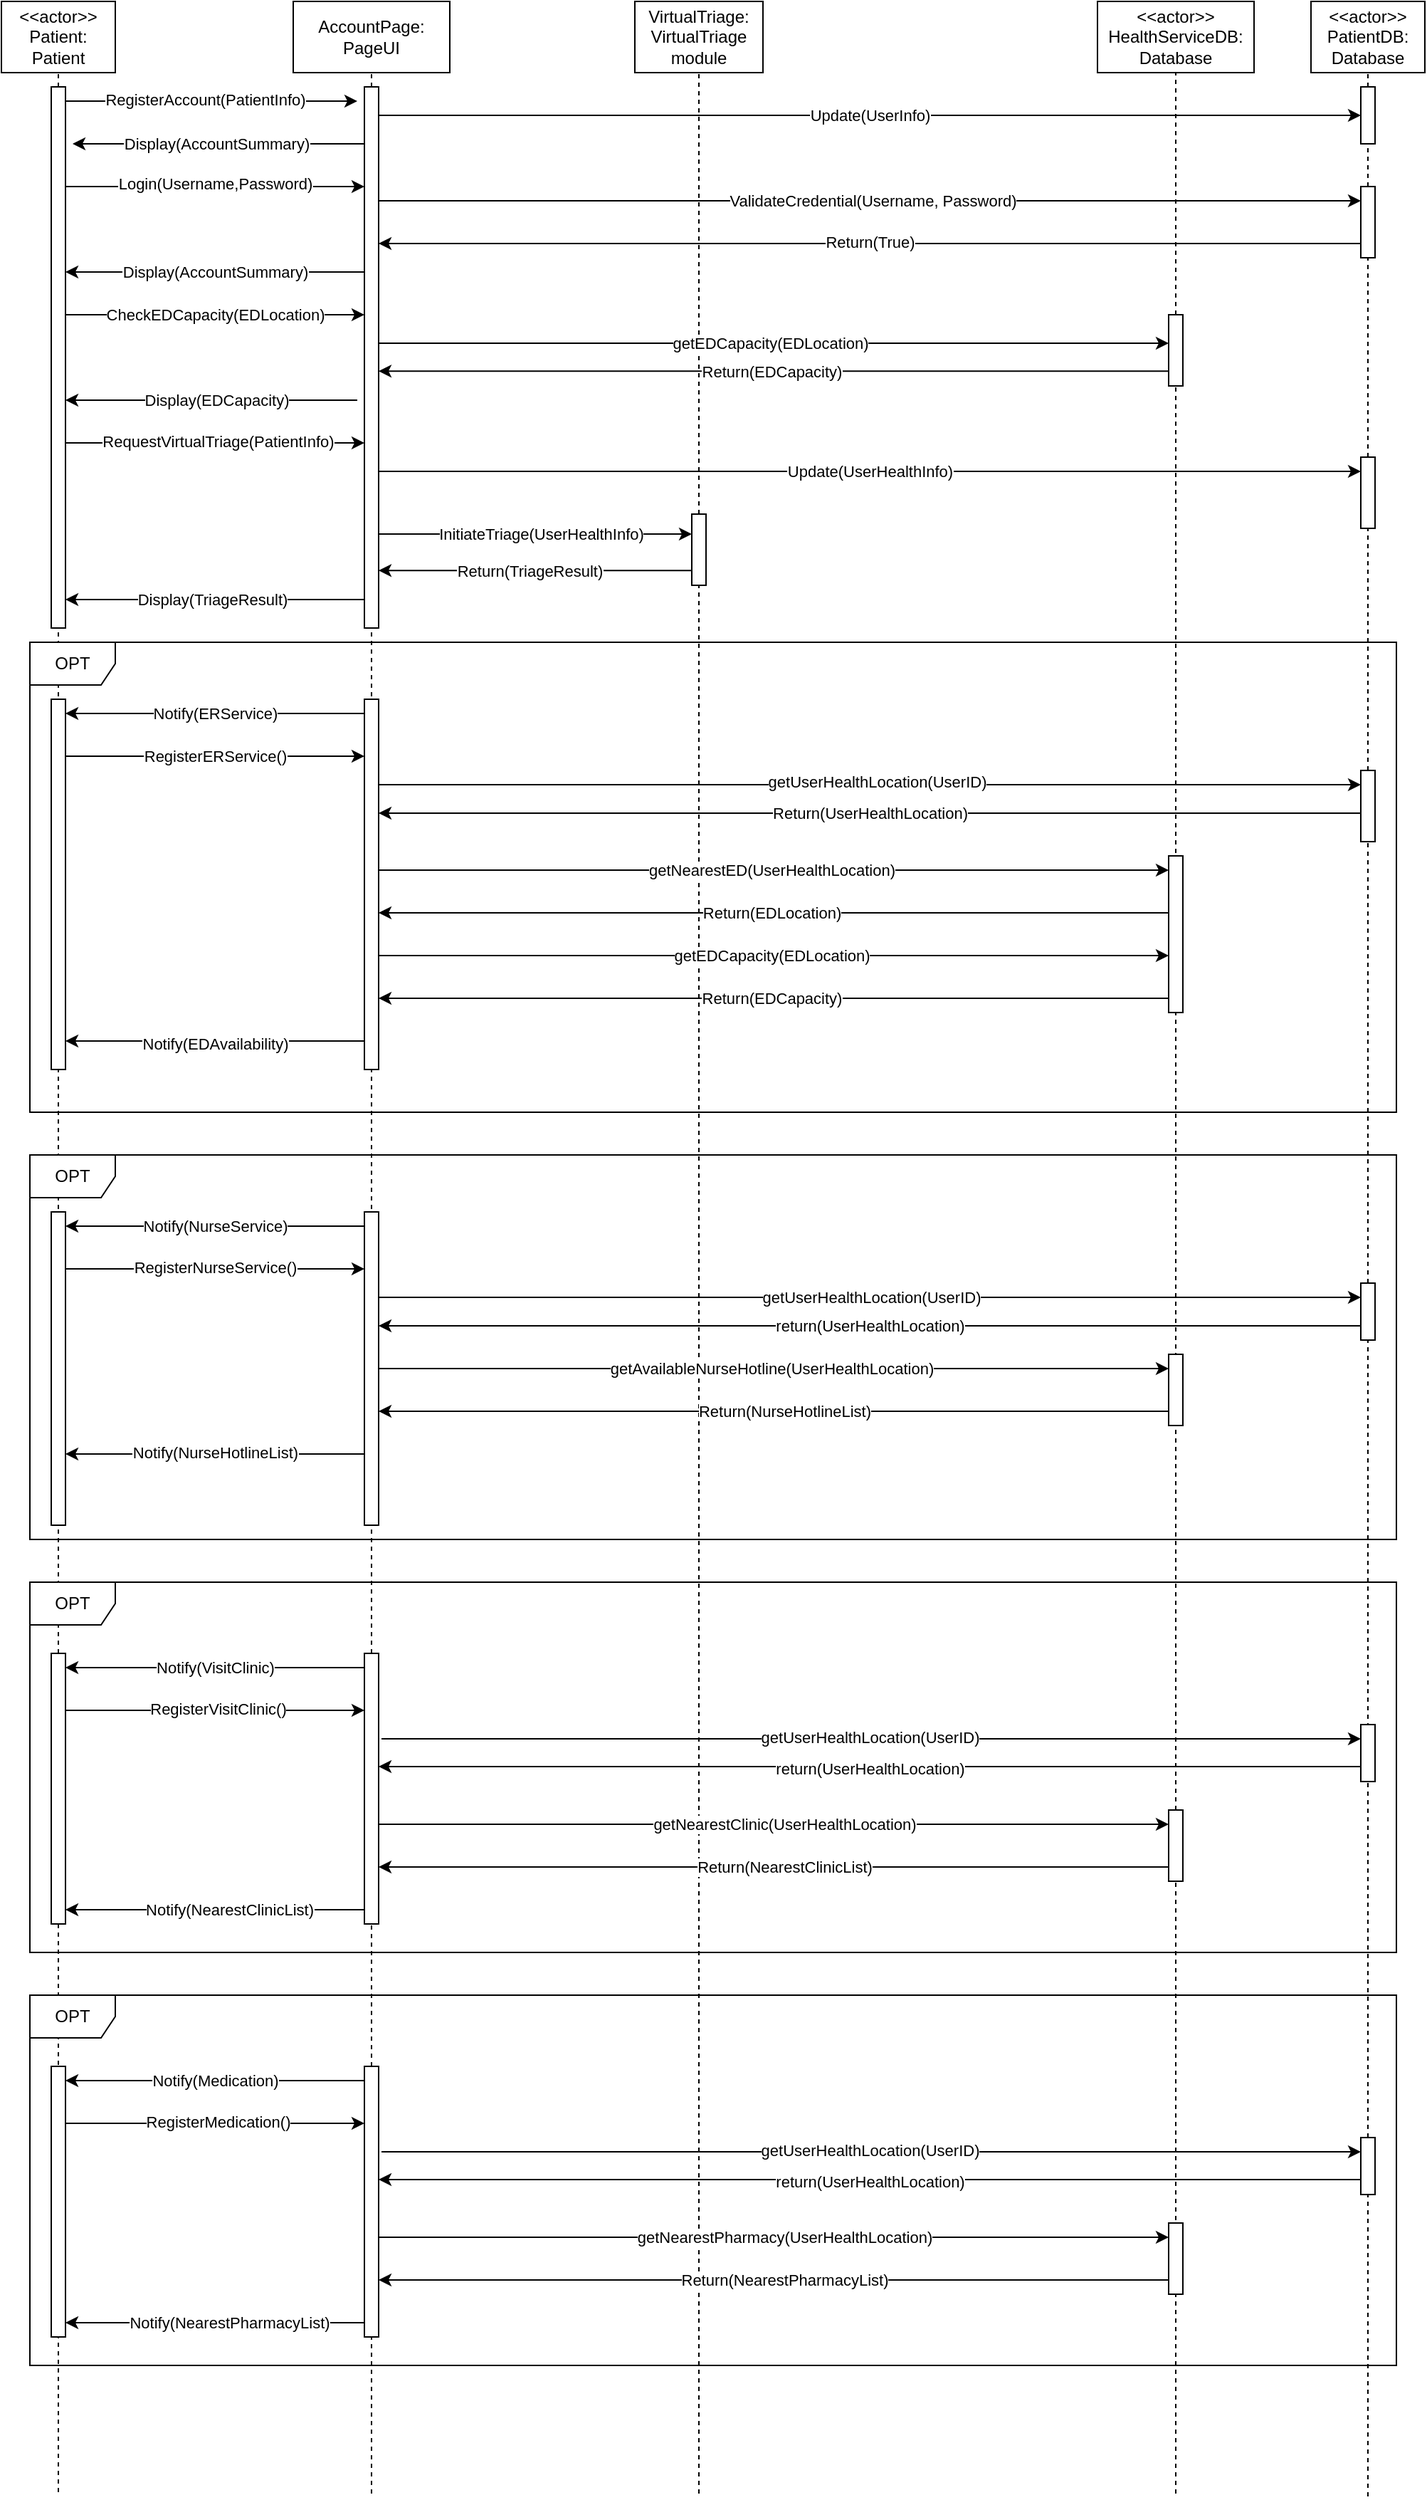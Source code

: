 <mxfile version="22.0.4" type="github">
  <diagram name="Page-1" id="T9B23MiwFJrCK6j_H8M_">
    <mxGraphModel dx="1149" dy="628" grid="1" gridSize="10" guides="1" tooltips="1" connect="1" arrows="1" fold="1" page="1" pageScale="1" pageWidth="1100" pageHeight="850" math="0" shadow="0">
      <root>
        <mxCell id="0" />
        <mxCell id="1" parent="0" />
        <mxCell id="HbIsc1eeLQmC7S-vZHrp-12" value="&amp;lt;&amp;lt;actor&amp;gt;&amp;gt; Patient:&lt;br&gt;Patient" style="rounded=0;whiteSpace=wrap;html=1;" parent="1" vertex="1">
          <mxGeometry x="20" y="50" width="80" height="50" as="geometry" />
        </mxCell>
        <mxCell id="HbIsc1eeLQmC7S-vZHrp-13" value="" style="endArrow=none;dashed=1;html=1;rounded=0;entryX=0.5;entryY=1;entryDx=0;entryDy=0;" parent="1" source="HbIsc1eeLQmC7S-vZHrp-16" target="HbIsc1eeLQmC7S-vZHrp-12" edge="1">
          <mxGeometry width="50" height="50" relative="1" as="geometry">
            <mxPoint x="59.58" y="900" as="sourcePoint" />
            <mxPoint x="60" y="90" as="targetPoint" />
          </mxGeometry>
        </mxCell>
        <mxCell id="HbIsc1eeLQmC7S-vZHrp-14" value="AccountPage:&lt;br&gt;PageUI" style="rounded=0;whiteSpace=wrap;html=1;" parent="1" vertex="1">
          <mxGeometry x="225" y="50" width="110" height="50" as="geometry" />
        </mxCell>
        <mxCell id="HbIsc1eeLQmC7S-vZHrp-15" value="" style="endArrow=none;dashed=1;html=1;rounded=0;entryX=0.5;entryY=1;entryDx=0;entryDy=0;" parent="1" source="HbIsc1eeLQmC7S-vZHrp-21" edge="1">
          <mxGeometry width="50" height="50" relative="1" as="geometry">
            <mxPoint x="280" y="801.667" as="sourcePoint" />
            <mxPoint x="280" y="100" as="targetPoint" />
          </mxGeometry>
        </mxCell>
        <mxCell id="HbIsc1eeLQmC7S-vZHrp-22" value="" style="endArrow=none;dashed=1;html=1;rounded=0;entryX=0.5;entryY=1;entryDx=0;entryDy=0;" parent="1" target="HbIsc1eeLQmC7S-vZHrp-21" edge="1">
          <mxGeometry width="50" height="50" relative="1" as="geometry">
            <mxPoint x="280" y="1240" as="sourcePoint" />
            <mxPoint x="280" y="100" as="targetPoint" />
          </mxGeometry>
        </mxCell>
        <mxCell id="HbIsc1eeLQmC7S-vZHrp-21" value="" style="html=1;points=[[0,0,0,0,5],[0,1,0,0,-5],[1,0,0,0,5],[1,1,0,0,-5]];perimeter=orthogonalPerimeter;outlineConnect=0;targetShapes=umlLifeline;portConstraint=eastwest;newEdgeStyle={&quot;curved&quot;:0,&quot;rounded&quot;:0};" parent="1" vertex="1">
          <mxGeometry x="275" y="110" width="10" height="380" as="geometry" />
        </mxCell>
        <mxCell id="HbIsc1eeLQmC7S-vZHrp-29" value="&amp;lt;&amp;lt;actor&amp;gt;&amp;gt;&lt;br&gt;PatientDB:&lt;br&gt;Database" style="rounded=0;whiteSpace=wrap;html=1;" parent="1" vertex="1">
          <mxGeometry x="940" y="50" width="80" height="50" as="geometry" />
        </mxCell>
        <mxCell id="HbIsc1eeLQmC7S-vZHrp-30" value="" style="endArrow=none;dashed=1;html=1;rounded=0;entryX=0.5;entryY=1;entryDx=0;entryDy=0;" parent="1" source="HbIsc1eeLQmC7S-vZHrp-32" target="HbIsc1eeLQmC7S-vZHrp-29" edge="1">
          <mxGeometry width="50" height="50" relative="1" as="geometry">
            <mxPoint x="980" y="824.167" as="sourcePoint" />
            <mxPoint x="980" y="150" as="targetPoint" />
          </mxGeometry>
        </mxCell>
        <mxCell id="HbIsc1eeLQmC7S-vZHrp-33" value="" style="endArrow=none;dashed=1;html=1;rounded=0;entryX=0.5;entryY=1;entryDx=0;entryDy=0;" parent="1" source="HbIsc1eeLQmC7S-vZHrp-59" target="HbIsc1eeLQmC7S-vZHrp-32" edge="1">
          <mxGeometry width="50" height="50" relative="1" as="geometry">
            <mxPoint x="980" y="824.167" as="sourcePoint" />
            <mxPoint x="980" y="100" as="targetPoint" />
          </mxGeometry>
        </mxCell>
        <mxCell id="HbIsc1eeLQmC7S-vZHrp-32" value="" style="html=1;points=[[0,0,0,0,5],[0,1,0,0,-5],[1,0,0,0,5],[1,1,0,0,-5]];perimeter=orthogonalPerimeter;outlineConnect=0;targetShapes=umlLifeline;portConstraint=eastwest;newEdgeStyle={&quot;curved&quot;:0,&quot;rounded&quot;:0};" parent="1" vertex="1">
          <mxGeometry x="975" y="110" width="10" height="40" as="geometry" />
        </mxCell>
        <mxCell id="HbIsc1eeLQmC7S-vZHrp-36" value="VirtualTriage:&lt;br&gt;VirtualTriage&lt;br&gt;module" style="rounded=0;whiteSpace=wrap;html=1;" parent="1" vertex="1">
          <mxGeometry x="465" y="50" width="90" height="50" as="geometry" />
        </mxCell>
        <mxCell id="HbIsc1eeLQmC7S-vZHrp-37" value="" style="endArrow=none;dashed=1;html=1;rounded=0;entryX=0.5;entryY=1;entryDx=0;entryDy=0;" parent="1" source="HbIsc1eeLQmC7S-vZHrp-95" target="HbIsc1eeLQmC7S-vZHrp-36" edge="1">
          <mxGeometry width="50" height="50" relative="1" as="geometry">
            <mxPoint x="510" y="801.667" as="sourcePoint" />
            <mxPoint x="639.58" y="100" as="targetPoint" />
          </mxGeometry>
        </mxCell>
        <mxCell id="HbIsc1eeLQmC7S-vZHrp-48" value="" style="endArrow=classic;html=1;rounded=0;" parent="1" edge="1">
          <mxGeometry width="50" height="50" relative="1" as="geometry">
            <mxPoint x="65" y="120" as="sourcePoint" />
            <mxPoint x="270" y="120" as="targetPoint" />
          </mxGeometry>
        </mxCell>
        <mxCell id="HbIsc1eeLQmC7S-vZHrp-50" value="RegisterAccount(PatientInfo)" style="edgeLabel;html=1;align=center;verticalAlign=middle;resizable=0;points=[];" parent="HbIsc1eeLQmC7S-vZHrp-48" connectable="0" vertex="1">
          <mxGeometry x="-0.043" y="1" relative="1" as="geometry">
            <mxPoint as="offset" />
          </mxGeometry>
        </mxCell>
        <mxCell id="HbIsc1eeLQmC7S-vZHrp-51" value="" style="endArrow=classic;html=1;rounded=0;" parent="1" target="HbIsc1eeLQmC7S-vZHrp-32" edge="1">
          <mxGeometry width="50" height="50" relative="1" as="geometry">
            <mxPoint x="285" y="130" as="sourcePoint" />
            <mxPoint x="970" y="130" as="targetPoint" />
          </mxGeometry>
        </mxCell>
        <mxCell id="HbIsc1eeLQmC7S-vZHrp-53" value="Update(UserInfo)" style="edgeLabel;html=1;align=center;verticalAlign=middle;resizable=0;points=[];" parent="HbIsc1eeLQmC7S-vZHrp-51" connectable="0" vertex="1">
          <mxGeometry x="-0.172" y="2" relative="1" as="geometry">
            <mxPoint x="59" y="2" as="offset" />
          </mxGeometry>
        </mxCell>
        <mxCell id="HbIsc1eeLQmC7S-vZHrp-54" value="" style="endArrow=classic;html=1;rounded=0;" parent="1" edge="1">
          <mxGeometry width="50" height="50" relative="1" as="geometry">
            <mxPoint x="275" y="150" as="sourcePoint" />
            <mxPoint x="70" y="150" as="targetPoint" />
          </mxGeometry>
        </mxCell>
        <mxCell id="HbIsc1eeLQmC7S-vZHrp-55" value="Display(AccountSummary)" style="edgeLabel;html=1;align=center;verticalAlign=middle;resizable=0;points=[];" parent="HbIsc1eeLQmC7S-vZHrp-54" connectable="0" vertex="1">
          <mxGeometry x="0.322" y="-3" relative="1" as="geometry">
            <mxPoint x="31" y="3" as="offset" />
          </mxGeometry>
        </mxCell>
        <mxCell id="HbIsc1eeLQmC7S-vZHrp-56" value="" style="endArrow=classic;html=1;rounded=0;" parent="1" source="HbIsc1eeLQmC7S-vZHrp-16" edge="1">
          <mxGeometry width="50" height="50" relative="1" as="geometry">
            <mxPoint x="70" y="180" as="sourcePoint" />
            <mxPoint x="275" y="180" as="targetPoint" />
          </mxGeometry>
        </mxCell>
        <mxCell id="HbIsc1eeLQmC7S-vZHrp-57" value="Login(Username,Password)" style="edgeLabel;html=1;align=center;verticalAlign=middle;resizable=0;points=[];" parent="HbIsc1eeLQmC7S-vZHrp-56" connectable="0" vertex="1">
          <mxGeometry x="-0.213" y="3" relative="1" as="geometry">
            <mxPoint x="22" y="1" as="offset" />
          </mxGeometry>
        </mxCell>
        <mxCell id="HbIsc1eeLQmC7S-vZHrp-58" value="" style="endArrow=classic;html=1;rounded=0;" parent="1" target="HbIsc1eeLQmC7S-vZHrp-59" edge="1">
          <mxGeometry width="50" height="50" relative="1" as="geometry">
            <mxPoint x="285" y="190" as="sourcePoint" />
            <mxPoint x="970" y="190" as="targetPoint" />
          </mxGeometry>
        </mxCell>
        <mxCell id="HbIsc1eeLQmC7S-vZHrp-61" value="ValidateCredential(Username, Password)" style="edgeLabel;html=1;align=center;verticalAlign=middle;resizable=0;points=[];" parent="HbIsc1eeLQmC7S-vZHrp-58" connectable="0" vertex="1">
          <mxGeometry x="-0.277" relative="1" as="geometry">
            <mxPoint x="97" as="offset" />
          </mxGeometry>
        </mxCell>
        <mxCell id="HbIsc1eeLQmC7S-vZHrp-60" value="" style="endArrow=none;dashed=1;html=1;rounded=0;entryX=0.5;entryY=1;entryDx=0;entryDy=0;" parent="1" source="HbIsc1eeLQmC7S-vZHrp-86" target="HbIsc1eeLQmC7S-vZHrp-59" edge="1">
          <mxGeometry width="50" height="50" relative="1" as="geometry">
            <mxPoint x="980" y="824.167" as="sourcePoint" />
            <mxPoint x="980" y="150" as="targetPoint" />
          </mxGeometry>
        </mxCell>
        <mxCell id="HbIsc1eeLQmC7S-vZHrp-59" value="" style="html=1;points=[[0,0,0,0,5],[0,1,0,0,-5],[1,0,0,0,5],[1,1,0,0,-5]];perimeter=orthogonalPerimeter;outlineConnect=0;targetShapes=umlLifeline;portConstraint=eastwest;newEdgeStyle={&quot;curved&quot;:0,&quot;rounded&quot;:0};" parent="1" vertex="1">
          <mxGeometry x="975" y="180" width="10" height="50" as="geometry" />
        </mxCell>
        <mxCell id="HbIsc1eeLQmC7S-vZHrp-62" value="" style="endArrow=classic;html=1;rounded=0;" parent="1" source="HbIsc1eeLQmC7S-vZHrp-59" edge="1">
          <mxGeometry width="50" height="50" relative="1" as="geometry">
            <mxPoint x="965" y="220" as="sourcePoint" />
            <mxPoint x="285" y="220" as="targetPoint" />
          </mxGeometry>
        </mxCell>
        <mxCell id="HbIsc1eeLQmC7S-vZHrp-63" value="Return(True)" style="edgeLabel;html=1;align=center;verticalAlign=middle;resizable=0;points=[];" parent="HbIsc1eeLQmC7S-vZHrp-62" connectable="0" vertex="1">
          <mxGeometry x="0.384" y="-1" relative="1" as="geometry">
            <mxPoint x="132" as="offset" />
          </mxGeometry>
        </mxCell>
        <mxCell id="HbIsc1eeLQmC7S-vZHrp-64" value="" style="endArrow=classic;html=1;rounded=0;" parent="1" target="HbIsc1eeLQmC7S-vZHrp-16" edge="1">
          <mxGeometry width="50" height="50" relative="1" as="geometry">
            <mxPoint x="275" y="240" as="sourcePoint" />
            <mxPoint x="70" y="240" as="targetPoint" />
          </mxGeometry>
        </mxCell>
        <mxCell id="HbIsc1eeLQmC7S-vZHrp-65" value="Display(AccountSummary)" style="edgeLabel;html=1;align=center;verticalAlign=middle;resizable=0;points=[];" parent="HbIsc1eeLQmC7S-vZHrp-64" connectable="0" vertex="1">
          <mxGeometry x="0.127" y="1" relative="1" as="geometry">
            <mxPoint x="13" y="-1" as="offset" />
          </mxGeometry>
        </mxCell>
        <mxCell id="HbIsc1eeLQmC7S-vZHrp-66" value="&amp;lt;&amp;lt;actor&amp;gt;&amp;gt;&lt;br&gt;HealthServiceDB:&lt;br&gt;Database" style="rounded=0;whiteSpace=wrap;html=1;" parent="1" vertex="1">
          <mxGeometry x="790" y="50" width="110" height="50" as="geometry" />
        </mxCell>
        <mxCell id="HbIsc1eeLQmC7S-vZHrp-67" value="" style="endArrow=none;dashed=1;html=1;rounded=0;" parent="1" source="HbIsc1eeLQmC7S-vZHrp-71" target="HbIsc1eeLQmC7S-vZHrp-66" edge="1">
          <mxGeometry width="50" height="50" relative="1" as="geometry">
            <mxPoint x="845" y="810" as="sourcePoint" />
            <mxPoint x="880" y="150" as="targetPoint" />
          </mxGeometry>
        </mxCell>
        <mxCell id="HbIsc1eeLQmC7S-vZHrp-68" value="" style="endArrow=classic;html=1;rounded=0;" parent="1" source="HbIsc1eeLQmC7S-vZHrp-16" edge="1">
          <mxGeometry width="50" height="50" relative="1" as="geometry">
            <mxPoint x="80" y="270" as="sourcePoint" />
            <mxPoint x="275" y="270" as="targetPoint" />
          </mxGeometry>
        </mxCell>
        <mxCell id="HbIsc1eeLQmC7S-vZHrp-70" value="CheckEDCapacity(EDLocation)" style="edgeLabel;html=1;align=center;verticalAlign=middle;resizable=0;points=[];" parent="HbIsc1eeLQmC7S-vZHrp-68" connectable="0" vertex="1">
          <mxGeometry x="-0.322" y="1" relative="1" as="geometry">
            <mxPoint x="34" y="1" as="offset" />
          </mxGeometry>
        </mxCell>
        <mxCell id="HbIsc1eeLQmC7S-vZHrp-73" value="" style="endArrow=none;dashed=1;html=1;rounded=0;" parent="1" target="HbIsc1eeLQmC7S-vZHrp-71" edge="1">
          <mxGeometry width="50" height="50" relative="1" as="geometry">
            <mxPoint x="845" y="1800" as="sourcePoint" />
            <mxPoint x="845" y="100" as="targetPoint" />
            <Array as="points">
              <mxPoint x="845" y="370" />
            </Array>
          </mxGeometry>
        </mxCell>
        <mxCell id="HbIsc1eeLQmC7S-vZHrp-71" value="" style="html=1;points=[[0,0,0,0,5],[0,1,0,0,-5],[1,0,0,0,5],[1,1,0,0,-5]];perimeter=orthogonalPerimeter;outlineConnect=0;targetShapes=umlLifeline;portConstraint=eastwest;newEdgeStyle={&quot;curved&quot;:0,&quot;rounded&quot;:0};" parent="1" vertex="1">
          <mxGeometry x="840" y="270" width="10" height="50" as="geometry" />
        </mxCell>
        <mxCell id="HbIsc1eeLQmC7S-vZHrp-74" value="" style="endArrow=classic;html=1;rounded=0;" parent="1" target="HbIsc1eeLQmC7S-vZHrp-71" edge="1">
          <mxGeometry width="50" height="50" relative="1" as="geometry">
            <mxPoint x="285" y="290" as="sourcePoint" />
            <mxPoint x="355" y="290" as="targetPoint" />
          </mxGeometry>
        </mxCell>
        <mxCell id="HbIsc1eeLQmC7S-vZHrp-75" value="getEDCapacity(EDLocation)" style="edgeLabel;html=1;align=center;verticalAlign=middle;resizable=0;points=[];" parent="HbIsc1eeLQmC7S-vZHrp-74" connectable="0" vertex="1">
          <mxGeometry x="-0.194" y="3" relative="1" as="geometry">
            <mxPoint x="51" y="3" as="offset" />
          </mxGeometry>
        </mxCell>
        <mxCell id="HbIsc1eeLQmC7S-vZHrp-77" value="" style="endArrow=classic;html=1;rounded=0;" parent="1" edge="1">
          <mxGeometry width="50" height="50" relative="1" as="geometry">
            <mxPoint x="840" y="309.58" as="sourcePoint" />
            <mxPoint x="285" y="309.58" as="targetPoint" />
          </mxGeometry>
        </mxCell>
        <mxCell id="HbIsc1eeLQmC7S-vZHrp-78" value="Return(EDCapacity)" style="edgeLabel;html=1;align=center;verticalAlign=middle;resizable=0;points=[];" parent="HbIsc1eeLQmC7S-vZHrp-77" connectable="0" vertex="1">
          <mxGeometry x="0.35" y="-3" relative="1" as="geometry">
            <mxPoint x="95" y="3" as="offset" />
          </mxGeometry>
        </mxCell>
        <mxCell id="HbIsc1eeLQmC7S-vZHrp-79" value="" style="endArrow=classic;html=1;rounded=0;" parent="1" edge="1">
          <mxGeometry width="50" height="50" relative="1" as="geometry">
            <mxPoint x="270" y="330" as="sourcePoint" />
            <mxPoint x="65" y="330" as="targetPoint" />
          </mxGeometry>
        </mxCell>
        <mxCell id="HbIsc1eeLQmC7S-vZHrp-80" value="Display(EDCapacity)" style="edgeLabel;html=1;align=center;verticalAlign=middle;resizable=0;points=[];" parent="HbIsc1eeLQmC7S-vZHrp-79" connectable="0" vertex="1">
          <mxGeometry x="0.184" y="-2" relative="1" as="geometry">
            <mxPoint x="22" y="2" as="offset" />
          </mxGeometry>
        </mxCell>
        <mxCell id="HbIsc1eeLQmC7S-vZHrp-81" value="" style="endArrow=none;dashed=1;html=1;rounded=0;entryX=0.5;entryY=1;entryDx=0;entryDy=0;" parent="1" source="sh2h3mMdBESm6vbJgLIi-78" target="HbIsc1eeLQmC7S-vZHrp-16" edge="1">
          <mxGeometry width="50" height="50" relative="1" as="geometry">
            <mxPoint x="60" y="1160" as="sourcePoint" />
            <mxPoint x="60" y="100" as="targetPoint" />
          </mxGeometry>
        </mxCell>
        <mxCell id="HbIsc1eeLQmC7S-vZHrp-16" value="" style="html=1;points=[[0,0,0,0,5],[0,1,0,0,-5],[1,0,0,0,5],[1,1,0,0,-5]];perimeter=orthogonalPerimeter;outlineConnect=0;targetShapes=umlLifeline;portConstraint=eastwest;newEdgeStyle={&quot;curved&quot;:0,&quot;rounded&quot;:0};" parent="1" vertex="1">
          <mxGeometry x="55" y="110" width="10" height="380" as="geometry" />
        </mxCell>
        <mxCell id="HbIsc1eeLQmC7S-vZHrp-82" value="" style="endArrow=classic;html=1;rounded=0;" parent="1" target="HbIsc1eeLQmC7S-vZHrp-21" edge="1">
          <mxGeometry width="50" height="50" relative="1" as="geometry">
            <mxPoint x="65" y="360" as="sourcePoint" />
            <mxPoint x="270" y="360" as="targetPoint" />
          </mxGeometry>
        </mxCell>
        <mxCell id="HbIsc1eeLQmC7S-vZHrp-83" value="RequestVirtualTriage(PatientInfo)" style="edgeLabel;html=1;align=center;verticalAlign=middle;resizable=0;points=[];" parent="HbIsc1eeLQmC7S-vZHrp-82" connectable="0" vertex="1">
          <mxGeometry x="-0.265" y="1" relative="1" as="geometry">
            <mxPoint x="30" as="offset" />
          </mxGeometry>
        </mxCell>
        <mxCell id="HbIsc1eeLQmC7S-vZHrp-84" value="" style="endArrow=classic;html=1;rounded=0;" parent="1" target="HbIsc1eeLQmC7S-vZHrp-86" edge="1">
          <mxGeometry width="50" height="50" relative="1" as="geometry">
            <mxPoint x="285" y="380" as="sourcePoint" />
            <mxPoint x="970" y="380" as="targetPoint" />
          </mxGeometry>
        </mxCell>
        <mxCell id="HbIsc1eeLQmC7S-vZHrp-88" value="Update(UserHealthInfo)" style="edgeLabel;html=1;align=center;verticalAlign=middle;resizable=0;points=[];" parent="HbIsc1eeLQmC7S-vZHrp-84" connectable="0" vertex="1">
          <mxGeometry x="-0.4" relative="1" as="geometry">
            <mxPoint x="138" as="offset" />
          </mxGeometry>
        </mxCell>
        <mxCell id="HbIsc1eeLQmC7S-vZHrp-87" value="" style="endArrow=none;dashed=1;html=1;rounded=0;entryX=0.5;entryY=1;entryDx=0;entryDy=0;" parent="1" target="HbIsc1eeLQmC7S-vZHrp-86" edge="1">
          <mxGeometry width="50" height="50" relative="1" as="geometry">
            <mxPoint x="980" y="1802" as="sourcePoint" />
            <mxPoint x="980" y="240" as="targetPoint" />
          </mxGeometry>
        </mxCell>
        <mxCell id="HbIsc1eeLQmC7S-vZHrp-86" value="" style="html=1;points=[[0,0,0,0,5],[0,1,0,0,-5],[1,0,0,0,5],[1,1,0,0,-5]];perimeter=orthogonalPerimeter;outlineConnect=0;targetShapes=umlLifeline;portConstraint=eastwest;newEdgeStyle={&quot;curved&quot;:0,&quot;rounded&quot;:0};" parent="1" vertex="1">
          <mxGeometry x="975" y="370" width="10" height="50" as="geometry" />
        </mxCell>
        <mxCell id="HbIsc1eeLQmC7S-vZHrp-93" value="" style="endArrow=classic;html=1;rounded=0;entryX=-0.5;entryY=0.26;entryDx=0;entryDy=0;entryPerimeter=0;" parent="1" source="HbIsc1eeLQmC7S-vZHrp-21" edge="1">
          <mxGeometry width="50" height="50" relative="1" as="geometry">
            <mxPoint x="290" y="424" as="sourcePoint" />
            <mxPoint x="505" y="424" as="targetPoint" />
          </mxGeometry>
        </mxCell>
        <mxCell id="HbIsc1eeLQmC7S-vZHrp-94" value="InitiateTriage(UserHealthInfo)" style="edgeLabel;html=1;align=center;verticalAlign=middle;resizable=0;points=[];" parent="HbIsc1eeLQmC7S-vZHrp-93" connectable="0" vertex="1">
          <mxGeometry x="-0.267" y="1" relative="1" as="geometry">
            <mxPoint x="33" y="1" as="offset" />
          </mxGeometry>
        </mxCell>
        <mxCell id="HbIsc1eeLQmC7S-vZHrp-96" value="" style="endArrow=none;dashed=1;html=1;rounded=0;entryX=0.5;entryY=1;entryDx=0;entryDy=0;" parent="1" target="HbIsc1eeLQmC7S-vZHrp-95" edge="1">
          <mxGeometry width="50" height="50" relative="1" as="geometry">
            <mxPoint x="510" y="1800" as="sourcePoint" />
            <mxPoint x="510" y="100" as="targetPoint" />
          </mxGeometry>
        </mxCell>
        <mxCell id="HbIsc1eeLQmC7S-vZHrp-95" value="" style="html=1;points=[[0,0,0,0,5],[0,1,0,0,-5],[1,0,0,0,5],[1,1,0,0,-5]];perimeter=orthogonalPerimeter;outlineConnect=0;targetShapes=umlLifeline;portConstraint=eastwest;newEdgeStyle={&quot;curved&quot;:0,&quot;rounded&quot;:0};" parent="1" vertex="1">
          <mxGeometry x="505" y="410" width="10" height="50" as="geometry" />
        </mxCell>
        <mxCell id="HbIsc1eeLQmC7S-vZHrp-99" value="" style="endArrow=classic;html=1;rounded=0;" parent="1" source="HbIsc1eeLQmC7S-vZHrp-95" edge="1">
          <mxGeometry width="50" height="50" relative="1" as="geometry">
            <mxPoint x="395" y="449.58" as="sourcePoint" />
            <mxPoint x="285" y="449.58" as="targetPoint" />
          </mxGeometry>
        </mxCell>
        <mxCell id="HbIsc1eeLQmC7S-vZHrp-100" value="Return(TriageResult)" style="edgeLabel;html=1;align=center;verticalAlign=middle;resizable=0;points=[];" parent="HbIsc1eeLQmC7S-vZHrp-99" connectable="0" vertex="1">
          <mxGeometry x="0.035" relative="1" as="geometry">
            <mxPoint as="offset" />
          </mxGeometry>
        </mxCell>
        <mxCell id="HbIsc1eeLQmC7S-vZHrp-101" value="" style="endArrow=classic;html=1;rounded=0;" parent="1" target="HbIsc1eeLQmC7S-vZHrp-16" edge="1">
          <mxGeometry width="50" height="50" relative="1" as="geometry">
            <mxPoint x="275" y="470" as="sourcePoint" />
            <mxPoint x="70" y="470" as="targetPoint" />
          </mxGeometry>
        </mxCell>
        <mxCell id="HbIsc1eeLQmC7S-vZHrp-102" value="Display(TriageResult)" style="edgeLabel;html=1;align=center;verticalAlign=middle;resizable=0;points=[];" parent="HbIsc1eeLQmC7S-vZHrp-101" connectable="0" vertex="1">
          <mxGeometry x="0.176" relative="1" as="geometry">
            <mxPoint x="16" as="offset" />
          </mxGeometry>
        </mxCell>
        <mxCell id="HbIsc1eeLQmC7S-vZHrp-105" value="" style="html=1;points=[[0,0,0,0,5],[0,1,0,0,-5],[1,0,0,0,5],[1,1,0,0,-5]];perimeter=orthogonalPerimeter;outlineConnect=0;targetShapes=umlLifeline;portConstraint=eastwest;newEdgeStyle={&quot;curved&quot;:0,&quot;rounded&quot;:0};" parent="1" vertex="1">
          <mxGeometry x="55" y="540" width="10" height="260" as="geometry" />
        </mxCell>
        <mxCell id="HbIsc1eeLQmC7S-vZHrp-107" value="" style="html=1;points=[[0,0,0,0,5],[0,1,0,0,-5],[1,0,0,0,5],[1,1,0,0,-5]];perimeter=orthogonalPerimeter;outlineConnect=0;targetShapes=umlLifeline;portConstraint=eastwest;newEdgeStyle={&quot;curved&quot;:0,&quot;rounded&quot;:0};" parent="1" vertex="1">
          <mxGeometry x="275" y="540" width="10" height="260" as="geometry" />
        </mxCell>
        <mxCell id="HbIsc1eeLQmC7S-vZHrp-132" value="" style="html=1;points=[[0,0,0,0,5],[0,1,0,0,-5],[1,0,0,0,5],[1,1,0,0,-5]];perimeter=orthogonalPerimeter;outlineConnect=0;targetShapes=umlLifeline;portConstraint=eastwest;newEdgeStyle={&quot;curved&quot;:0,&quot;rounded&quot;:0};" parent="1" vertex="1">
          <mxGeometry x="975" y="590" width="10" height="50" as="geometry" />
        </mxCell>
        <mxCell id="sh2h3mMdBESm6vbJgLIi-39" value="Notify(NurseService)" style="endArrow=classic;html=1;rounded=0;" parent="1" edge="1">
          <mxGeometry width="50" height="50" relative="1" as="geometry">
            <mxPoint x="275" y="910" as="sourcePoint" />
            <mxPoint x="65" y="910" as="targetPoint" />
            <mxPoint as="offset" />
          </mxGeometry>
        </mxCell>
        <mxCell id="sh2h3mMdBESm6vbJgLIi-40" value="" style="endArrow=classic;html=1;rounded=0;" parent="1" edge="1">
          <mxGeometry width="50" height="50" relative="1" as="geometry">
            <mxPoint x="65" y="940" as="sourcePoint" />
            <mxPoint x="275" y="940" as="targetPoint" />
          </mxGeometry>
        </mxCell>
        <mxCell id="sh2h3mMdBESm6vbJgLIi-41" value="RegisterNurseService()" style="edgeLabel;html=1;align=center;verticalAlign=middle;resizable=0;points=[];" parent="sh2h3mMdBESm6vbJgLIi-40" connectable="0" vertex="1">
          <mxGeometry x="-0.164" y="1" relative="1" as="geometry">
            <mxPoint x="17" as="offset" />
          </mxGeometry>
        </mxCell>
        <mxCell id="sh2h3mMdBESm6vbJgLIi-42" value="" style="endArrow=classic;html=1;rounded=0;" parent="1" edge="1">
          <mxGeometry width="50" height="50" relative="1" as="geometry">
            <mxPoint x="285" y="960" as="sourcePoint" />
            <mxPoint x="975" y="960" as="targetPoint" />
          </mxGeometry>
        </mxCell>
        <mxCell id="sh2h3mMdBESm6vbJgLIi-43" value="getUserHealthLocation(UserID)" style="edgeLabel;html=1;align=center;verticalAlign=middle;resizable=0;points=[];" parent="sh2h3mMdBESm6vbJgLIi-42" connectable="0" vertex="1">
          <mxGeometry x="-0.257" y="1" relative="1" as="geometry">
            <mxPoint x="89" y="1" as="offset" />
          </mxGeometry>
        </mxCell>
        <mxCell id="sh2h3mMdBESm6vbJgLIi-44" value="" style="endArrow=classic;html=1;rounded=0;" parent="1" edge="1">
          <mxGeometry width="50" height="50" relative="1" as="geometry">
            <mxPoint x="975" y="980" as="sourcePoint" />
            <mxPoint x="285.002" y="980" as="targetPoint" />
          </mxGeometry>
        </mxCell>
        <mxCell id="sh2h3mMdBESm6vbJgLIi-45" value="return(UserHealthLocation)" style="edgeLabel;html=1;align=center;verticalAlign=middle;resizable=0;points=[];" parent="sh2h3mMdBESm6vbJgLIi-44" vertex="1" connectable="0">
          <mxGeometry x="0.279" y="-3" relative="1" as="geometry">
            <mxPoint x="96" y="3" as="offset" />
          </mxGeometry>
        </mxCell>
        <mxCell id="sh2h3mMdBESm6vbJgLIi-46" value="" style="endArrow=classic;html=1;rounded=0;exitX=1;exitY=1;exitDx=0;exitDy=-5;exitPerimeter=0;" parent="1" edge="1">
          <mxGeometry width="50" height="50" relative="1" as="geometry">
            <mxPoint x="285" y="1010" as="sourcePoint" />
            <mxPoint x="840" y="1010" as="targetPoint" />
          </mxGeometry>
        </mxCell>
        <mxCell id="sh2h3mMdBESm6vbJgLIi-47" value="getAvailableNurseHotline(UserHealthLocation)" style="edgeLabel;html=1;align=center;verticalAlign=middle;resizable=0;points=[];" parent="sh2h3mMdBESm6vbJgLIi-46" connectable="0" vertex="1">
          <mxGeometry x="-0.123" relative="1" as="geometry">
            <mxPoint x="32" as="offset" />
          </mxGeometry>
        </mxCell>
        <mxCell id="sh2h3mMdBESm6vbJgLIi-48" value="" style="endArrow=classic;html=1;rounded=0;" parent="1" edge="1">
          <mxGeometry width="50" height="50" relative="1" as="geometry">
            <mxPoint x="840" y="1040" as="sourcePoint" />
            <mxPoint x="285" y="1040" as="targetPoint" />
          </mxGeometry>
        </mxCell>
        <mxCell id="sh2h3mMdBESm6vbJgLIi-49" value="Return(NurseHotlineList)" style="edgeLabel;html=1;align=center;verticalAlign=middle;resizable=0;points=[];" parent="sh2h3mMdBESm6vbJgLIi-48" vertex="1" connectable="0">
          <mxGeometry x="0.196" y="-4" relative="1" as="geometry">
            <mxPoint x="62" y="4" as="offset" />
          </mxGeometry>
        </mxCell>
        <mxCell id="sh2h3mMdBESm6vbJgLIi-50" value="" style="endArrow=classic;html=1;rounded=0;" parent="1" edge="1">
          <mxGeometry width="50" height="50" relative="1" as="geometry">
            <mxPoint x="275" y="1070" as="sourcePoint" />
            <mxPoint x="65" y="1070" as="targetPoint" />
          </mxGeometry>
        </mxCell>
        <mxCell id="sh2h3mMdBESm6vbJgLIi-51" value="Notify(NurseHotlineList)" style="edgeLabel;html=1;align=center;verticalAlign=middle;resizable=0;points=[];" parent="sh2h3mMdBESm6vbJgLIi-50" vertex="1" connectable="0">
          <mxGeometry x="-0.382" y="-1" relative="1" as="geometry">
            <mxPoint x="-40" as="offset" />
          </mxGeometry>
        </mxCell>
        <mxCell id="sh2h3mMdBESm6vbJgLIi-52" value="" style="html=1;points=[[0,0,0,0,5],[0,1,0,0,-5],[1,0,0,0,5],[1,1,0,0,-5]];perimeter=orthogonalPerimeter;outlineConnect=0;targetShapes=umlLifeline;portConstraint=eastwest;newEdgeStyle={&quot;curved&quot;:0,&quot;rounded&quot;:0};" parent="1" vertex="1">
          <mxGeometry x="840" y="1000" width="10" height="50" as="geometry" />
        </mxCell>
        <mxCell id="sh2h3mMdBESm6vbJgLIi-53" value="" style="html=1;points=[[0,0,0,0,5],[0,1,0,0,-5],[1,0,0,0,5],[1,1,0,0,-5]];perimeter=orthogonalPerimeter;outlineConnect=0;targetShapes=umlLifeline;portConstraint=eastwest;newEdgeStyle={&quot;curved&quot;:0,&quot;rounded&quot;:0};" parent="1" vertex="1">
          <mxGeometry x="975" y="950" width="10" height="40" as="geometry" />
        </mxCell>
        <mxCell id="sh2h3mMdBESm6vbJgLIi-62" value="" style="endArrow=classic;html=1;rounded=0;" parent="1" target="sh2h3mMdBESm6vbJgLIi-80" edge="1">
          <mxGeometry width="50" height="50" relative="1" as="geometry">
            <mxPoint x="60" y="1250" as="sourcePoint" />
            <mxPoint x="270" y="1250" as="targetPoint" />
          </mxGeometry>
        </mxCell>
        <mxCell id="sh2h3mMdBESm6vbJgLIi-63" value="RegisterVisitClinic()" style="edgeLabel;html=1;align=center;verticalAlign=middle;resizable=0;points=[];" parent="sh2h3mMdBESm6vbJgLIi-62" connectable="0" vertex="1">
          <mxGeometry x="-0.164" y="1" relative="1" as="geometry">
            <mxPoint x="22" as="offset" />
          </mxGeometry>
        </mxCell>
        <mxCell id="sh2h3mMdBESm6vbJgLIi-64" value="" style="endArrow=classic;html=1;rounded=0;exitX=1.2;exitY=0.316;exitDx=0;exitDy=0;exitPerimeter=0;" parent="1" source="sh2h3mMdBESm6vbJgLIi-80" target="sh2h3mMdBESm6vbJgLIi-75" edge="1">
          <mxGeometry width="50" height="50" relative="1" as="geometry">
            <mxPoint x="290" y="1270" as="sourcePoint" />
            <mxPoint x="835" y="1270" as="targetPoint" />
          </mxGeometry>
        </mxCell>
        <mxCell id="sh2h3mMdBESm6vbJgLIi-65" value="getUserHealthLocation(UserID)" style="edgeLabel;html=1;align=center;verticalAlign=middle;resizable=0;points=[];" parent="sh2h3mMdBESm6vbJgLIi-64" connectable="0" vertex="1">
          <mxGeometry x="-0.257" y="1" relative="1" as="geometry">
            <mxPoint x="87" as="offset" />
          </mxGeometry>
        </mxCell>
        <mxCell id="sh2h3mMdBESm6vbJgLIi-70" value="" style="endArrow=classic;html=1;rounded=0;" parent="1" target="sh2h3mMdBESm6vbJgLIi-80" edge="1">
          <mxGeometry width="50" height="50" relative="1" as="geometry">
            <mxPoint x="840" y="1360" as="sourcePoint" />
            <mxPoint x="280" y="1360" as="targetPoint" />
            <Array as="points">
              <mxPoint x="360" y="1360" />
            </Array>
          </mxGeometry>
        </mxCell>
        <mxCell id="sh2h3mMdBESm6vbJgLIi-71" value="Return(NearestClinicList)" style="edgeLabel;html=1;align=center;verticalAlign=middle;resizable=0;points=[];" parent="sh2h3mMdBESm6vbJgLIi-70" vertex="1" connectable="0">
          <mxGeometry x="0.196" y="-4" relative="1" as="geometry">
            <mxPoint x="62" y="4" as="offset" />
          </mxGeometry>
        </mxCell>
        <mxCell id="sh2h3mMdBESm6vbJgLIi-75" value="" style="html=1;points=[[0,0,0,0,5],[0,1,0,0,-5],[1,0,0,0,5],[1,1,0,0,-5]];perimeter=orthogonalPerimeter;outlineConnect=0;targetShapes=umlLifeline;portConstraint=eastwest;newEdgeStyle={&quot;curved&quot;:0,&quot;rounded&quot;:0};" parent="1" vertex="1">
          <mxGeometry x="975" y="1260" width="10" height="40" as="geometry" />
        </mxCell>
        <mxCell id="sh2h3mMdBESm6vbJgLIi-78" value="" style="html=1;points=[[0,0,0,0,5],[0,1,0,0,-5],[1,0,0,0,5],[1,1,0,0,-5]];perimeter=orthogonalPerimeter;outlineConnect=0;targetShapes=umlLifeline;portConstraint=eastwest;newEdgeStyle={&quot;curved&quot;:0,&quot;rounded&quot;:0};" parent="1" vertex="1">
          <mxGeometry x="55" y="1210" width="10" height="190" as="geometry" />
        </mxCell>
        <mxCell id="sh2h3mMdBESm6vbJgLIi-81" value="" style="endArrow=none;dashed=1;html=1;rounded=0;entryX=0.5;entryY=1;entryDx=0;entryDy=0;" parent="1" target="sh2h3mMdBESm6vbJgLIi-80" edge="1">
          <mxGeometry width="50" height="50" relative="1" as="geometry">
            <mxPoint x="280" y="1800" as="sourcePoint" />
            <mxPoint x="280" y="780" as="targetPoint" />
          </mxGeometry>
        </mxCell>
        <mxCell id="sh2h3mMdBESm6vbJgLIi-80" value="" style="html=1;points=[[0,0,0,0,5],[0,1,0,0,-5],[1,0,0,0,5],[1,1,0,0,-5]];perimeter=orthogonalPerimeter;outlineConnect=0;targetShapes=umlLifeline;portConstraint=eastwest;newEdgeStyle={&quot;curved&quot;:0,&quot;rounded&quot;:0};" parent="1" vertex="1">
          <mxGeometry x="275" y="1210" width="10" height="190" as="geometry" />
        </mxCell>
        <mxCell id="djAkX7jZcfrSpX7Slma0-1" value="Notify(ERService)" style="endArrow=classic;html=1;rounded=0;" parent="1" edge="1">
          <mxGeometry width="50" height="50" relative="1" as="geometry">
            <mxPoint x="275" y="550" as="sourcePoint" />
            <mxPoint x="65" y="550" as="targetPoint" />
            <mxPoint as="offset" />
          </mxGeometry>
        </mxCell>
        <mxCell id="djAkX7jZcfrSpX7Slma0-2" value="" style="endArrow=classic;html=1;rounded=0;" parent="1" edge="1">
          <mxGeometry width="50" height="50" relative="1" as="geometry">
            <mxPoint x="65" y="580" as="sourcePoint" />
            <mxPoint x="275" y="580" as="targetPoint" />
          </mxGeometry>
        </mxCell>
        <mxCell id="djAkX7jZcfrSpX7Slma0-3" value="RegisterERService()" style="edgeLabel;html=1;align=center;verticalAlign=middle;resizable=0;points=[];" parent="djAkX7jZcfrSpX7Slma0-2" connectable="0" vertex="1">
          <mxGeometry x="-0.164" y="1" relative="1" as="geometry">
            <mxPoint x="17" y="1" as="offset" />
          </mxGeometry>
        </mxCell>
        <mxCell id="djAkX7jZcfrSpX7Slma0-4" value="" style="endArrow=classic;html=1;rounded=0;exitX=1;exitY=1;exitDx=0;exitDy=-5;exitPerimeter=0;" parent="1" edge="1">
          <mxGeometry width="50" height="50" relative="1" as="geometry">
            <mxPoint x="285" y="660" as="sourcePoint" />
            <mxPoint x="840" y="660" as="targetPoint" />
          </mxGeometry>
        </mxCell>
        <mxCell id="djAkX7jZcfrSpX7Slma0-5" value="getNearestED(UserHealthLocation)" style="edgeLabel;html=1;align=center;verticalAlign=middle;resizable=0;points=[];" parent="djAkX7jZcfrSpX7Slma0-4" connectable="0" vertex="1">
          <mxGeometry x="-0.123" relative="1" as="geometry">
            <mxPoint x="32" as="offset" />
          </mxGeometry>
        </mxCell>
        <mxCell id="djAkX7jZcfrSpX7Slma0-6" value="" style="endArrow=classic;html=1;rounded=0;" parent="1" edge="1">
          <mxGeometry width="50" height="50" relative="1" as="geometry">
            <mxPoint x="840" y="690" as="sourcePoint" />
            <mxPoint x="285" y="690" as="targetPoint" />
          </mxGeometry>
        </mxCell>
        <mxCell id="djAkX7jZcfrSpX7Slma0-7" value="Return(EDLocation)" style="edgeLabel;html=1;align=center;verticalAlign=middle;resizable=0;points=[];" parent="djAkX7jZcfrSpX7Slma0-6" connectable="0" vertex="1">
          <mxGeometry x="0.35" y="-3" relative="1" as="geometry">
            <mxPoint x="95" y="3" as="offset" />
          </mxGeometry>
        </mxCell>
        <mxCell id="djAkX7jZcfrSpX7Slma0-9" value="" style="html=1;points=[[0,0,0,0,5],[0,1,0,0,-5],[1,0,0,0,5],[1,1,0,0,-5]];perimeter=orthogonalPerimeter;outlineConnect=0;targetShapes=umlLifeline;portConstraint=eastwest;newEdgeStyle={&quot;curved&quot;:0,&quot;rounded&quot;:0};" parent="1" vertex="1">
          <mxGeometry x="840" y="650" width="10" height="110" as="geometry" />
        </mxCell>
        <mxCell id="djAkX7jZcfrSpX7Slma0-10" value="" style="endArrow=classic;html=1;rounded=0;exitX=1;exitY=1;exitDx=0;exitDy=-5;exitPerimeter=0;" parent="1" edge="1">
          <mxGeometry width="50" height="50" relative="1" as="geometry">
            <mxPoint x="285" y="720" as="sourcePoint" />
            <mxPoint x="840" y="720" as="targetPoint" />
          </mxGeometry>
        </mxCell>
        <mxCell id="djAkX7jZcfrSpX7Slma0-11" value="getEDCapacity(EDLocation)" style="edgeLabel;html=1;align=center;verticalAlign=middle;resizable=0;points=[];" parent="djAkX7jZcfrSpX7Slma0-10" connectable="0" vertex="1">
          <mxGeometry x="-0.123" relative="1" as="geometry">
            <mxPoint x="32" as="offset" />
          </mxGeometry>
        </mxCell>
        <mxCell id="djAkX7jZcfrSpX7Slma0-12" value="" style="endArrow=classic;html=1;rounded=0;" parent="1" edge="1">
          <mxGeometry width="50" height="50" relative="1" as="geometry">
            <mxPoint x="840" y="750" as="sourcePoint" />
            <mxPoint x="285" y="750" as="targetPoint" />
          </mxGeometry>
        </mxCell>
        <mxCell id="djAkX7jZcfrSpX7Slma0-13" value="Return(EDCapacity)" style="edgeLabel;html=1;align=center;verticalAlign=middle;resizable=0;points=[];" parent="djAkX7jZcfrSpX7Slma0-12" connectable="0" vertex="1">
          <mxGeometry x="0.35" y="-3" relative="1" as="geometry">
            <mxPoint x="95" y="3" as="offset" />
          </mxGeometry>
        </mxCell>
        <mxCell id="djAkX7jZcfrSpX7Slma0-16" value="" style="endArrow=classic;html=1;rounded=0;" parent="1" target="HbIsc1eeLQmC7S-vZHrp-132" edge="1">
          <mxGeometry width="50" height="50" relative="1" as="geometry">
            <mxPoint x="285" y="600" as="sourcePoint" />
            <mxPoint x="970" y="600" as="targetPoint" />
          </mxGeometry>
        </mxCell>
        <mxCell id="djAkX7jZcfrSpX7Slma0-17" value="Text" style="edgeLabel;html=1;align=center;verticalAlign=middle;resizable=0;points=[];" parent="djAkX7jZcfrSpX7Slma0-16" vertex="1" connectable="0">
          <mxGeometry y="1" relative="1" as="geometry">
            <mxPoint as="offset" />
          </mxGeometry>
        </mxCell>
        <mxCell id="djAkX7jZcfrSpX7Slma0-18" value="getUserHealthLocation(UserID)" style="edgeLabel;html=1;align=center;verticalAlign=middle;resizable=0;points=[];" parent="djAkX7jZcfrSpX7Slma0-16" vertex="1" connectable="0">
          <mxGeometry x="0.013" y="2" relative="1" as="geometry">
            <mxPoint as="offset" />
          </mxGeometry>
        </mxCell>
        <mxCell id="djAkX7jZcfrSpX7Slma0-19" value="OPT" style="shape=umlFrame;whiteSpace=wrap;html=1;pointerEvents=0;" parent="1" vertex="1">
          <mxGeometry x="40" y="500" width="960" height="330" as="geometry" />
        </mxCell>
        <mxCell id="djAkX7jZcfrSpX7Slma0-20" value="" style="endArrow=classic;html=1;rounded=0;" parent="1" source="HbIsc1eeLQmC7S-vZHrp-132" edge="1">
          <mxGeometry width="50" height="50" relative="1" as="geometry">
            <mxPoint x="345" y="620" as="sourcePoint" />
            <mxPoint x="285" y="620" as="targetPoint" />
          </mxGeometry>
        </mxCell>
        <mxCell id="djAkX7jZcfrSpX7Slma0-21" value="Return(UserHealthLocation)" style="edgeLabel;html=1;align=center;verticalAlign=middle;resizable=0;points=[];" parent="djAkX7jZcfrSpX7Slma0-20" vertex="1" connectable="0">
          <mxGeometry x="-0.078" relative="1" as="geometry">
            <mxPoint x="-27" as="offset" />
          </mxGeometry>
        </mxCell>
        <mxCell id="djAkX7jZcfrSpX7Slma0-22" value="OPT" style="shape=umlFrame;whiteSpace=wrap;html=1;pointerEvents=0;" parent="1" vertex="1">
          <mxGeometry x="40" y="860" width="960" height="270" as="geometry" />
        </mxCell>
        <mxCell id="djAkX7jZcfrSpX7Slma0-23" value="" style="endArrow=classic;html=1;rounded=0;" parent="1" source="HbIsc1eeLQmC7S-vZHrp-107" edge="1">
          <mxGeometry width="50" height="50" relative="1" as="geometry">
            <mxPoint x="135" y="780" as="sourcePoint" />
            <mxPoint x="65" y="780" as="targetPoint" />
          </mxGeometry>
        </mxCell>
        <mxCell id="djAkX7jZcfrSpX7Slma0-24" value="Notify(EDAvailability)" style="edgeLabel;html=1;align=center;verticalAlign=middle;resizable=0;points=[];" parent="djAkX7jZcfrSpX7Slma0-23" vertex="1" connectable="0">
          <mxGeometry x="0.219" y="2" relative="1" as="geometry">
            <mxPoint x="23" as="offset" />
          </mxGeometry>
        </mxCell>
        <mxCell id="djAkX7jZcfrSpX7Slma0-25" value="" style="html=1;points=[[0,0,0,0,5],[0,1,0,0,-5],[1,0,0,0,5],[1,1,0,0,-5]];perimeter=orthogonalPerimeter;outlineConnect=0;targetShapes=umlLifeline;portConstraint=eastwest;newEdgeStyle={&quot;curved&quot;:0,&quot;rounded&quot;:0};" parent="1" vertex="1">
          <mxGeometry x="55" y="900" width="10" height="220" as="geometry" />
        </mxCell>
        <mxCell id="djAkX7jZcfrSpX7Slma0-26" value="" style="html=1;points=[[0,0,0,0,5],[0,1,0,0,-5],[1,0,0,0,5],[1,1,0,0,-5]];perimeter=orthogonalPerimeter;outlineConnect=0;targetShapes=umlLifeline;portConstraint=eastwest;newEdgeStyle={&quot;curved&quot;:0,&quot;rounded&quot;:0};" parent="1" vertex="1">
          <mxGeometry x="275" y="900" width="10" height="220" as="geometry" />
        </mxCell>
        <mxCell id="djAkX7jZcfrSpX7Slma0-28" value="OPT" style="shape=umlFrame;whiteSpace=wrap;html=1;pointerEvents=0;" parent="1" vertex="1">
          <mxGeometry x="40" y="1160" width="960" height="260" as="geometry" />
        </mxCell>
        <mxCell id="djAkX7jZcfrSpX7Slma0-29" value="" style="endArrow=none;dashed=1;html=1;rounded=0;" parent="1" source="sh2h3mMdBESm6vbJgLIi-78" edge="1">
          <mxGeometry width="50" height="50" relative="1" as="geometry">
            <mxPoint x="59.5" y="1420" as="sourcePoint" />
            <mxPoint x="60" y="1800" as="targetPoint" />
          </mxGeometry>
        </mxCell>
        <mxCell id="djAkX7jZcfrSpX7Slma0-30" value="" style="endArrow=classic;html=1;rounded=0;" parent="1" edge="1">
          <mxGeometry width="50" height="50" relative="1" as="geometry">
            <mxPoint x="975" y="1289.5" as="sourcePoint" />
            <mxPoint x="285.002" y="1289.5" as="targetPoint" />
          </mxGeometry>
        </mxCell>
        <mxCell id="djAkX7jZcfrSpX7Slma0-31" value="return(UserHealthLocation)" style="edgeLabel;html=1;align=center;verticalAlign=middle;resizable=0;points=[];" parent="djAkX7jZcfrSpX7Slma0-30" vertex="1" connectable="0">
          <mxGeometry x="0.279" y="-3" relative="1" as="geometry">
            <mxPoint x="96" y="4" as="offset" />
          </mxGeometry>
        </mxCell>
        <mxCell id="djAkX7jZcfrSpX7Slma0-32" value="" style="html=1;points=[[0,0,0,0,5],[0,1,0,0,-5],[1,0,0,0,5],[1,1,0,0,-5]];perimeter=orthogonalPerimeter;outlineConnect=0;targetShapes=umlLifeline;portConstraint=eastwest;newEdgeStyle={&quot;curved&quot;:0,&quot;rounded&quot;:0};" parent="1" vertex="1">
          <mxGeometry x="840" y="1320" width="10" height="50" as="geometry" />
        </mxCell>
        <mxCell id="djAkX7jZcfrSpX7Slma0-33" value="" style="endArrow=classic;html=1;rounded=0;" parent="1" target="djAkX7jZcfrSpX7Slma0-32" edge="1">
          <mxGeometry width="50" height="50" relative="1" as="geometry">
            <mxPoint x="285" y="1330" as="sourcePoint" />
            <mxPoint x="355" y="1330" as="targetPoint" />
          </mxGeometry>
        </mxCell>
        <mxCell id="djAkX7jZcfrSpX7Slma0-34" value="getNearestClinic(UserHealthLocation)" style="edgeLabel;html=1;align=center;verticalAlign=middle;resizable=0;points=[];" parent="djAkX7jZcfrSpX7Slma0-33" vertex="1" connectable="0">
          <mxGeometry x="-0.128" y="-2" relative="1" as="geometry">
            <mxPoint x="43" y="-2" as="offset" />
          </mxGeometry>
        </mxCell>
        <mxCell id="djAkX7jZcfrSpX7Slma0-35" value="" style="endArrow=classic;html=1;rounded=0;" parent="1" source="sh2h3mMdBESm6vbJgLIi-80" edge="1">
          <mxGeometry width="50" height="50" relative="1" as="geometry">
            <mxPoint x="153" y="1390" as="sourcePoint" />
            <mxPoint x="64.997" y="1390" as="targetPoint" />
          </mxGeometry>
        </mxCell>
        <mxCell id="djAkX7jZcfrSpX7Slma0-36" value="Notify(NearestClinicList)" style="edgeLabel;html=1;align=center;verticalAlign=middle;resizable=0;points=[];" parent="djAkX7jZcfrSpX7Slma0-35" vertex="1" connectable="0">
          <mxGeometry x="0.143" relative="1" as="geometry">
            <mxPoint x="25" as="offset" />
          </mxGeometry>
        </mxCell>
        <mxCell id="djAkX7jZcfrSpX7Slma0-37" value="Notify(VisitClinic)" style="endArrow=classic;html=1;rounded=0;" parent="1" edge="1">
          <mxGeometry width="50" height="50" relative="1" as="geometry">
            <mxPoint x="275" y="1220" as="sourcePoint" />
            <mxPoint x="65" y="1220" as="targetPoint" />
            <mxPoint as="offset" />
          </mxGeometry>
        </mxCell>
        <mxCell id="FM24dK66t6A0Ly4cPe0R-1" value="" style="endArrow=classic;html=1;rounded=0;" parent="1" target="FM24dK66t6A0Ly4cPe0R-9" edge="1">
          <mxGeometry width="50" height="50" relative="1" as="geometry">
            <mxPoint x="60" y="1540" as="sourcePoint" />
            <mxPoint x="270" y="1540" as="targetPoint" />
          </mxGeometry>
        </mxCell>
        <mxCell id="FM24dK66t6A0Ly4cPe0R-2" value="RegisterMedication()" style="edgeLabel;html=1;align=center;verticalAlign=middle;resizable=0;points=[];" parent="FM24dK66t6A0Ly4cPe0R-1" connectable="0" vertex="1">
          <mxGeometry x="-0.164" y="1" relative="1" as="geometry">
            <mxPoint x="22" as="offset" />
          </mxGeometry>
        </mxCell>
        <mxCell id="FM24dK66t6A0Ly4cPe0R-3" value="" style="endArrow=classic;html=1;rounded=0;exitX=1.2;exitY=0.316;exitDx=0;exitDy=0;exitPerimeter=0;" parent="1" source="FM24dK66t6A0Ly4cPe0R-9" target="FM24dK66t6A0Ly4cPe0R-7" edge="1">
          <mxGeometry width="50" height="50" relative="1" as="geometry">
            <mxPoint x="290" y="1560" as="sourcePoint" />
            <mxPoint x="835" y="1560" as="targetPoint" />
          </mxGeometry>
        </mxCell>
        <mxCell id="FM24dK66t6A0Ly4cPe0R-4" value="getUserHealthLocation(UserID)" style="edgeLabel;html=1;align=center;verticalAlign=middle;resizable=0;points=[];" parent="FM24dK66t6A0Ly4cPe0R-3" connectable="0" vertex="1">
          <mxGeometry x="-0.257" y="1" relative="1" as="geometry">
            <mxPoint x="87" as="offset" />
          </mxGeometry>
        </mxCell>
        <mxCell id="FM24dK66t6A0Ly4cPe0R-5" value="" style="endArrow=classic;html=1;rounded=0;" parent="1" target="FM24dK66t6A0Ly4cPe0R-9" edge="1">
          <mxGeometry width="50" height="50" relative="1" as="geometry">
            <mxPoint x="840" y="1650" as="sourcePoint" />
            <mxPoint x="280" y="1650" as="targetPoint" />
            <Array as="points">
              <mxPoint x="360" y="1650" />
            </Array>
          </mxGeometry>
        </mxCell>
        <mxCell id="FM24dK66t6A0Ly4cPe0R-6" value="Return(NearestPharmacyList)" style="edgeLabel;html=1;align=center;verticalAlign=middle;resizable=0;points=[];" parent="FM24dK66t6A0Ly4cPe0R-5" vertex="1" connectable="0">
          <mxGeometry x="0.196" y="-4" relative="1" as="geometry">
            <mxPoint x="62" y="4" as="offset" />
          </mxGeometry>
        </mxCell>
        <mxCell id="FM24dK66t6A0Ly4cPe0R-7" value="" style="html=1;points=[[0,0,0,0,5],[0,1,0,0,-5],[1,0,0,0,5],[1,1,0,0,-5]];perimeter=orthogonalPerimeter;outlineConnect=0;targetShapes=umlLifeline;portConstraint=eastwest;newEdgeStyle={&quot;curved&quot;:0,&quot;rounded&quot;:0};" parent="1" vertex="1">
          <mxGeometry x="975" y="1550" width="10" height="40" as="geometry" />
        </mxCell>
        <mxCell id="FM24dK66t6A0Ly4cPe0R-8" value="" style="html=1;points=[[0,0,0,0,5],[0,1,0,0,-5],[1,0,0,0,5],[1,1,0,0,-5]];perimeter=orthogonalPerimeter;outlineConnect=0;targetShapes=umlLifeline;portConstraint=eastwest;newEdgeStyle={&quot;curved&quot;:0,&quot;rounded&quot;:0};" parent="1" vertex="1">
          <mxGeometry x="55" y="1500" width="10" height="190" as="geometry" />
        </mxCell>
        <mxCell id="FM24dK66t6A0Ly4cPe0R-9" value="" style="html=1;points=[[0,0,0,0,5],[0,1,0,0,-5],[1,0,0,0,5],[1,1,0,0,-5]];perimeter=orthogonalPerimeter;outlineConnect=0;targetShapes=umlLifeline;portConstraint=eastwest;newEdgeStyle={&quot;curved&quot;:0,&quot;rounded&quot;:0};" parent="1" vertex="1">
          <mxGeometry x="275" y="1500" width="10" height="190" as="geometry" />
        </mxCell>
        <mxCell id="FM24dK66t6A0Ly4cPe0R-10" value="OPT" style="shape=umlFrame;whiteSpace=wrap;html=1;pointerEvents=0;" parent="1" vertex="1">
          <mxGeometry x="40" y="1450" width="960" height="260" as="geometry" />
        </mxCell>
        <mxCell id="FM24dK66t6A0Ly4cPe0R-11" value="" style="endArrow=classic;html=1;rounded=0;" parent="1" edge="1">
          <mxGeometry width="50" height="50" relative="1" as="geometry">
            <mxPoint x="975" y="1579.5" as="sourcePoint" />
            <mxPoint x="285.002" y="1579.5" as="targetPoint" />
          </mxGeometry>
        </mxCell>
        <mxCell id="FM24dK66t6A0Ly4cPe0R-12" value="return(UserHealthLocation)" style="edgeLabel;html=1;align=center;verticalAlign=middle;resizable=0;points=[];" parent="FM24dK66t6A0Ly4cPe0R-11" vertex="1" connectable="0">
          <mxGeometry x="0.279" y="-3" relative="1" as="geometry">
            <mxPoint x="96" y="4" as="offset" />
          </mxGeometry>
        </mxCell>
        <mxCell id="FM24dK66t6A0Ly4cPe0R-13" value="" style="html=1;points=[[0,0,0,0,5],[0,1,0,0,-5],[1,0,0,0,5],[1,1,0,0,-5]];perimeter=orthogonalPerimeter;outlineConnect=0;targetShapes=umlLifeline;portConstraint=eastwest;newEdgeStyle={&quot;curved&quot;:0,&quot;rounded&quot;:0};" parent="1" vertex="1">
          <mxGeometry x="840" y="1610" width="10" height="50" as="geometry" />
        </mxCell>
        <mxCell id="FM24dK66t6A0Ly4cPe0R-14" value="" style="endArrow=classic;html=1;rounded=0;" parent="1" target="FM24dK66t6A0Ly4cPe0R-13" edge="1">
          <mxGeometry width="50" height="50" relative="1" as="geometry">
            <mxPoint x="285" y="1620" as="sourcePoint" />
            <mxPoint x="355" y="1620" as="targetPoint" />
          </mxGeometry>
        </mxCell>
        <mxCell id="FM24dK66t6A0Ly4cPe0R-15" value="getNearestPharmacy(UserHealthLocation)" style="edgeLabel;html=1;align=center;verticalAlign=middle;resizable=0;points=[];" parent="FM24dK66t6A0Ly4cPe0R-14" vertex="1" connectable="0">
          <mxGeometry x="-0.128" y="-2" relative="1" as="geometry">
            <mxPoint x="43" y="-2" as="offset" />
          </mxGeometry>
        </mxCell>
        <mxCell id="FM24dK66t6A0Ly4cPe0R-16" value="" style="endArrow=classic;html=1;rounded=0;" parent="1" source="FM24dK66t6A0Ly4cPe0R-9" edge="1">
          <mxGeometry width="50" height="50" relative="1" as="geometry">
            <mxPoint x="153" y="1680" as="sourcePoint" />
            <mxPoint x="64.997" y="1680" as="targetPoint" />
          </mxGeometry>
        </mxCell>
        <mxCell id="FM24dK66t6A0Ly4cPe0R-17" value="Notify(NearestPharmacyList)" style="edgeLabel;html=1;align=center;verticalAlign=middle;resizable=0;points=[];" parent="FM24dK66t6A0Ly4cPe0R-16" vertex="1" connectable="0">
          <mxGeometry x="0.143" relative="1" as="geometry">
            <mxPoint x="25" as="offset" />
          </mxGeometry>
        </mxCell>
        <mxCell id="FM24dK66t6A0Ly4cPe0R-18" value="Notify(Medication)" style="endArrow=classic;html=1;rounded=0;" parent="1" edge="1">
          <mxGeometry width="50" height="50" relative="1" as="geometry">
            <mxPoint x="275" y="1510" as="sourcePoint" />
            <mxPoint x="65" y="1510" as="targetPoint" />
            <mxPoint as="offset" />
          </mxGeometry>
        </mxCell>
      </root>
    </mxGraphModel>
  </diagram>
</mxfile>
